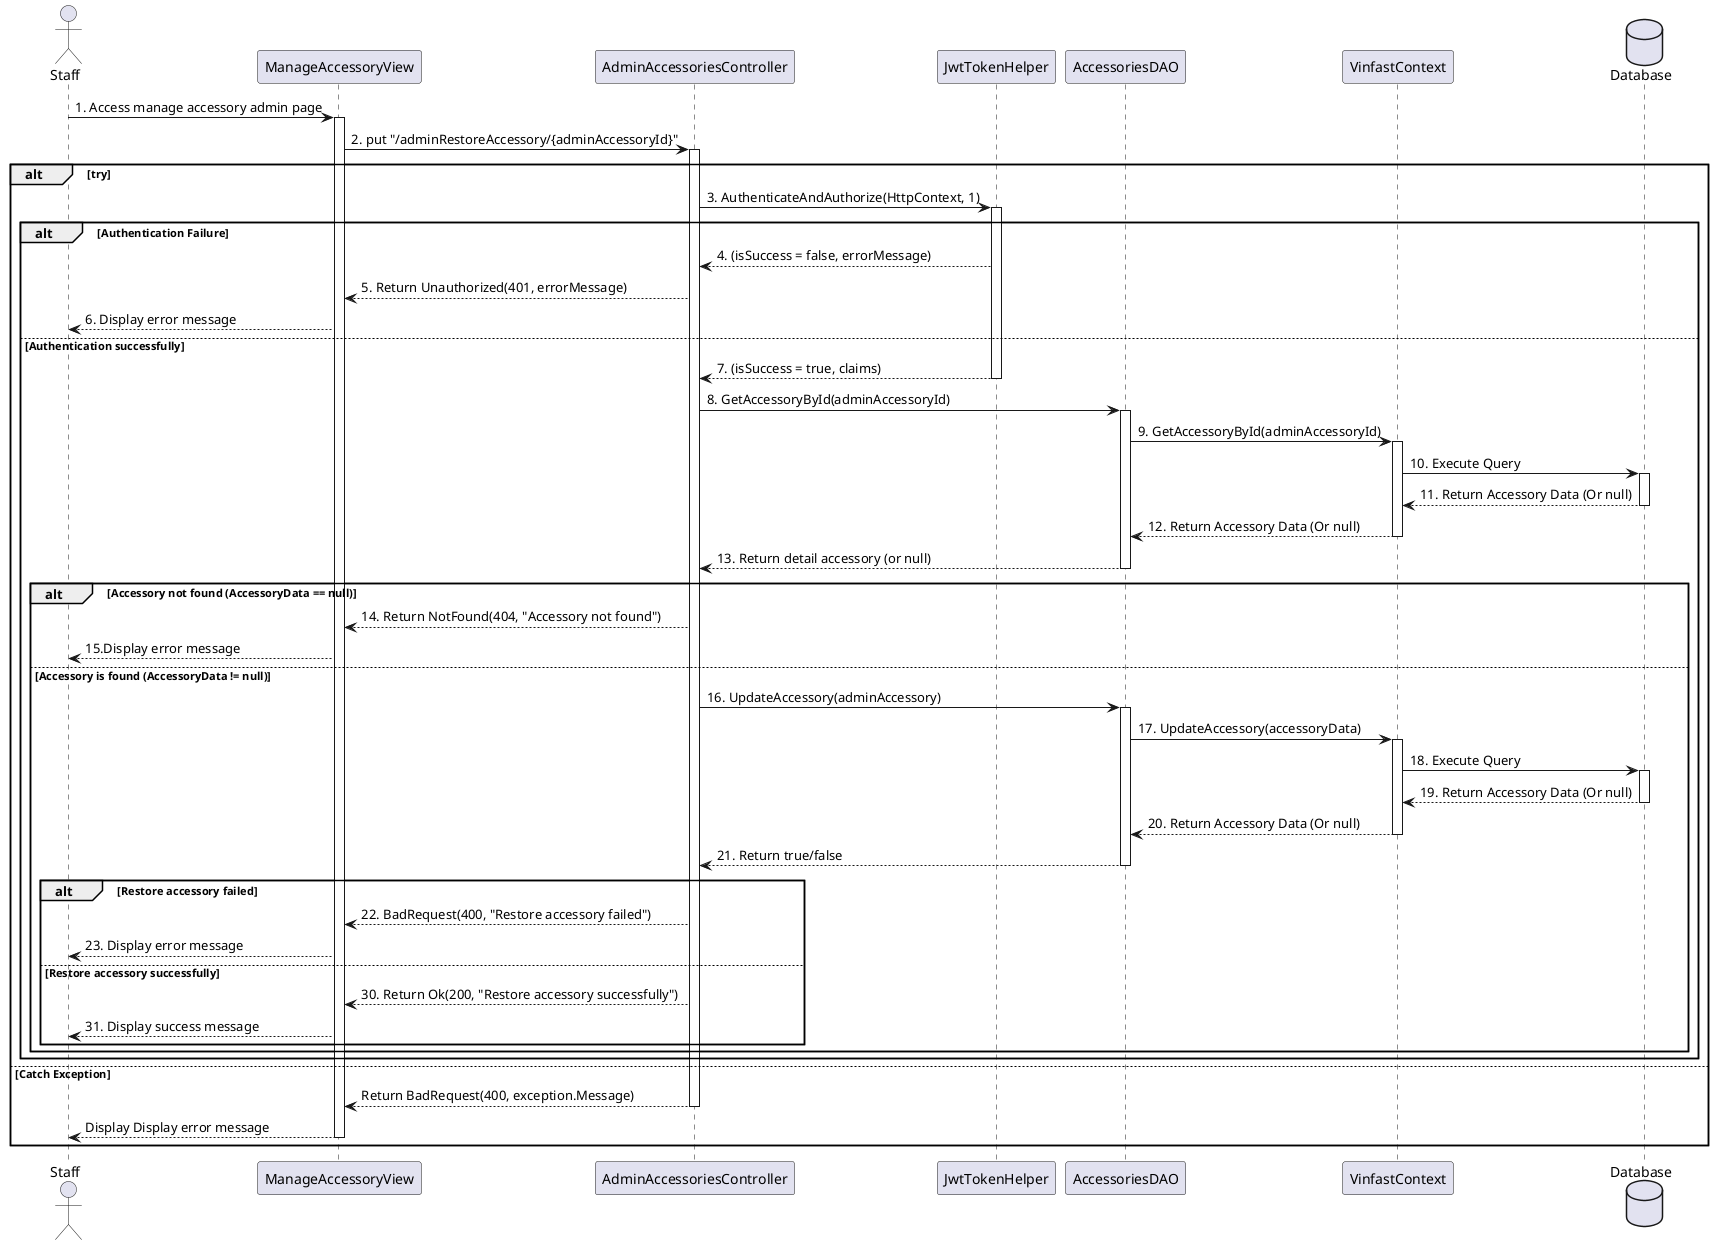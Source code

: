 @startuml
actor Staff
participant ManageAccessoryView
participant AdminAccessoriesController
participant JwtTokenHelper
participant AccessoriesDAO
participant VinfastContext
database Database


Staff -> ManageAccessoryView: 1. Access manage accessory admin page
activate ManageAccessoryView

ManageAccessoryView -> AdminAccessoriesController: 2. put "/adminRestoreAccessory/{adminAccessoryId}"
alt try
    activate AdminAccessoriesController
    AdminAccessoriesController -> JwtTokenHelper: 3. AuthenticateAndAuthorize(HttpContext, 1)
    alt Authentication Failure
        activate JwtTokenHelper
        JwtTokenHelper --> AdminAccessoriesController: 4. (isSuccess = false, errorMessage)
        AdminAccessoriesController --> ManageAccessoryView: 5. Return Unauthorized(401, errorMessage)
        ManageAccessoryView --> Staff: 6. Display error message
        
    else Authentication successfully
        JwtTokenHelper --> AdminAccessoriesController: 7. (isSuccess = true, claims)
        deactivate JwtTokenHelper
        ' complete check authentication
        AdminAccessoriesController -> AccessoriesDAO: 8. GetAccessoryById(adminAccessoryId)
        activate AccessoriesDAO
        
        AccessoriesDAO -> VinfastContext: 9. GetAccessoryById(adminAccessoryId)
        activate VinfastContext
        
        VinfastContext -> Database: 10. Execute Query
        activate Database
        Database --> VinfastContext: 11. Return Accessory Data (Or null)
        deactivate Database
        
        VinfastContext --> AccessoriesDAO: 12. Return Accessory Data (Or null)
        deactivate VinfastContext
        AccessoriesDAO --> AdminAccessoriesController: 13. Return detail accessory (or null)
        deactivate AccessoriesDAO

        alt Accessory not found (AccessoryData == null)
            AdminAccessoriesController --> ManageAccessoryView: 14. Return NotFound(404, "Accessory not found")
            ManageAccessoryView --> Staff: 15.Display error message
        else Accessory is found (AccessoryData != null)
            AdminAccessoriesController -> AccessoriesDAO: 16. UpdateAccessory(adminAccessory)
            Activate AccessoriesDAO
            AccessoriesDAO -> VinfastContext: 17. UpdateAccessory(accessoryData)
            activate VinfastContext
            VinfastContext -> Database: 18. Execute Query
            activate Database
            Database --> VinfastContext: 19. Return Accessory Data (Or null)
            deactivate Database
            VinfastContext --> AccessoriesDAO: 20. Return Accessory Data (Or null)
            deactivate VinfastContext
            AccessoriesDAO --> AdminAccessoriesController: 21. Return true/false
            deactivate AccessoriesDAO
            alt Restore accessory failed 
                AdminAccessoriesController --> ManageAccessoryView: 22. BadRequest(400, "Restore accessory failed")
                ManageAccessoryView --> Staff: 23. Display error message
            else Restore accessory successfully
                
                AdminAccessoriesController --> ManageAccessoryView: 30. Return Ok(200, "Restore accessory successfully")
                ManageAccessoryView --> Staff: 31. Display success message
            end
        end
    end
else Catch Exception
    AdminAccessoriesController --> ManageAccessoryView: Return BadRequest(400, exception.Message)
    deactivate AdminAccessoriesController
    ManageAccessoryView --> Staff: Display Display error message
deactivate ManageAccessoryView
end




@enduml